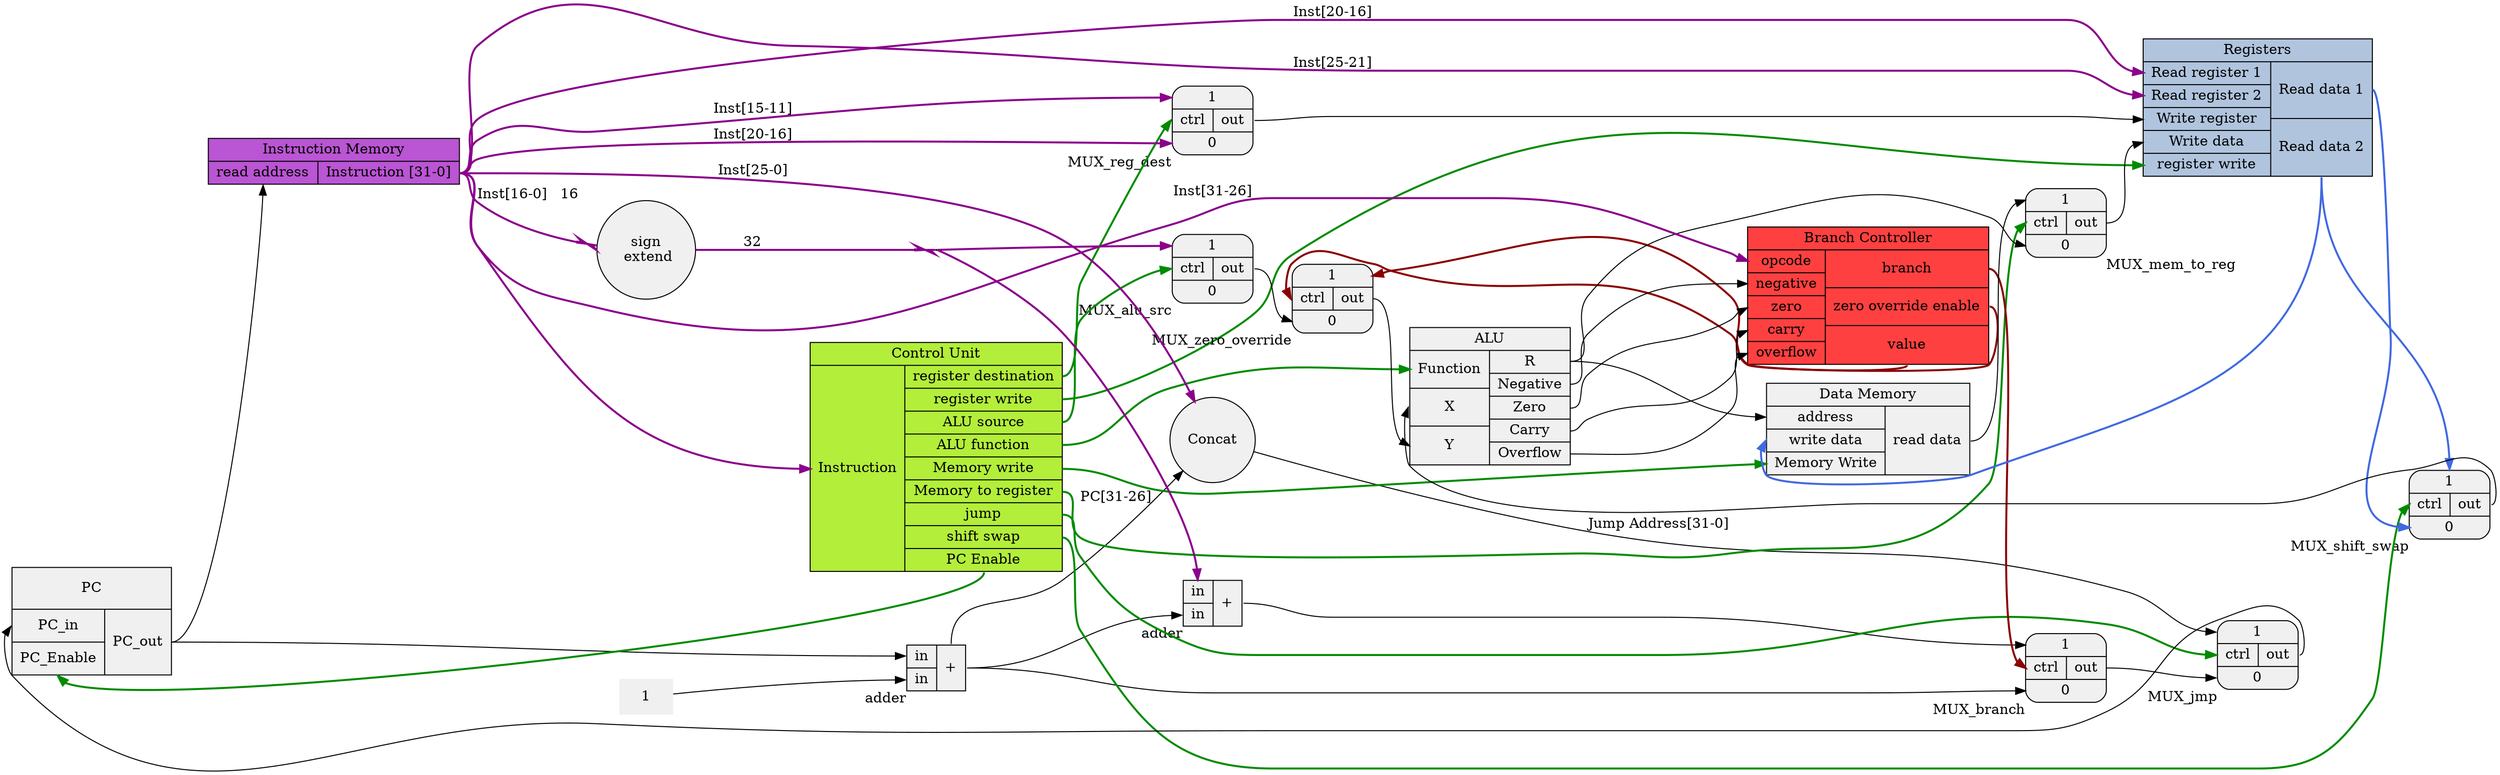 digraph graphname {
    graph [rankdir="LR" overlap="false" splines="true"]; //splines="ortho"
    node [shape=record style="filled" fillcolor="grey94"];


    // f0 always refer to the part of block/component/blob that has its name on it
    // except for muxes, which have their names floating around them as an external label
    "PC" [height="1.5" label="<f0> PC | {{<in> PC_in | <enable> PC_Enable }| <out> PC_out }"];

    "Add1" [xlabel="adder" label="{{<in1> in | <in2> in} | <out> +}}"]; //in1 should get rendered as the top one
    "constant_1" [label="1" shape="plaintext"];


    "Add2" [xlabel="adder" label="{{<in2> in | <in1> in} | <out> +}}"];
    "Concat" [shape="circle"];
    "Sign Extend" [ shape="circle" label="sign\n extend"];

    "Control Unit" [style="filled" fillcolor="olivedrab2" label="<f0> Control Unit | {{ <inst> Instruction} | {  <regdest> register destination | <regwrite> register write | <alusource> ALU source | <alufunc> ALU function | <memw> Memory write |<memtoreg> Memory to register |  <jump> jump | <shiftswap> shift swap | <pcenable> PC Enable }}"];

    "Branch Controller" [style="filled" fillcolor="brown1" label="<f0> Branch Controller | {{<opcode> opcode | <negative> negative | <zero> zero | <carry> carry | <overflow> overflow } | { <branch> branch | <zerooverride> zero override enable | <value> value }}"];

    "ALU" [label="<f0> ALU | {{<func> Function | <x> X | <y> Y} | {<r> R | <negative> Negative | <zero> Zero | <carry> Carry | <overflow> Overflow }}"];

    "Registers" [style="filled" fillcolor="lightsteelblue"  label="<f0> Registers | {{<readreg1> Read register 1 | <readreg2> Read register 2 | <wreg> Write register | <wdata> Write data | <regwrite> register write} | {<readdata1> Read data 1 | <readdata2> Read data 2}} "];

    "Instruction Memory" [style="filled" fillcolor="mediumorchid" label=" <f0>Instruction Memory | {<read address> read address | <inst> Instruction [31-0]}"];

    "Data Memory" [label=" <f0> Data Memory | {{ <address> address | <wdata> write data | <memwrite> Memory Write } | {<rdata> read data} }}"];

    // MUX layout:
    // 1 on top, 0 on bottom
    // control signal is middle-left
    // output is middle-right
    "Register Destination MUX" [shape="Mrecord" label="<1> 1 | { <control> ctrl | <out> out } | <0> 0" xlabel="MUX_reg_dest"];
    "ALU Source MUX" [shape="Mrecord" label="<1> 1 | { <control> ctrl | <out> out } | <0> 0" xlabel="MUX_alu_src"];
    "Branch MUX" [shape="Mrecord" label="<1> 1 | { <control> ctrl | <out> out } | <0> 0" xlabel="MUX_branch"];
    "Jump MUX" [shape="Mrecord" label="<1> 1 | { <control> ctrl | <out> out } | <0> 0" xlabel="MUX_jmp"];
    "Memory to Register MUX" [shape="Mrecord" label="<1> 1 | { <control> ctrl | <out> out } | <0> 0" xlabel="MUX_mem_to_reg"];
    "Zero Override MUX" [shape="Mrecord" label="<1> 1 | { <control> ctrl | <out> out } | <0> 0" xlabel="MUX_zero_override"]
    "Shift Swap MUX" [shape="Mrecord" label="<1> 1 | { <control> ctrl | <out> out } | <0> 0" xlabel="MUX_shift_swap"];


    // signals! erm I mean EDGES
    PC:out -> "Instruction Memory":"read address";
    PC:out -> "Add1":in1;
    constant_1 -> "Add1":in2;

    Add1:out -> Concat [label="PC[31-26]"];
    Add1:out -> Add2:in1;
    Add1:out -> "Branch MUX":0;

    Add2:out -> "Branch MUX":1;

    "Branch MUX":out -> "Jump MUX":0;
    "Jump MUX":out -> PC:in;
    "Register Destination MUX":out -> "Registers":"wreg";
    "ALU Source MUX":out -> "Zero Override MUX":0;
    "Zero Override MUX":out -> "ALU":y;
    "Memory to Register MUX":out -> "Registers":wdata;
    "Shift Swap MUX":out -> "ALU":x;



    "Instruction Memory":inst -> "Registers":"readreg2" [label="Inst[25-21]" style="bold" color="magenta4"];
    "Instruction Memory":inst -> "Registers":"readreg1" [label="Inst[20-16]" style="bold" color="magenta4"];
    "Instruction Memory":inst -> "Register Destination MUX":0 [label="Inst[20-16]" style="bold" color="magenta4"];
    "Instruction Memory":inst -> "Register Destination MUX":1 [label="Inst[15-11]" style="bold" color="magenta4"];
    "Instruction Memory":inst -> "Concat" [label="Inst[25-0]" style="bold" color="magenta4"];
    "Instruction Memory":inst -> "Control Unit":inst [ style="bold" color="magenta4"];
    "Instruction Memory":inst -> "Sign Extend" [label="Inst[16-0]   16" arrowhead="rcrowlvee" style="bold" color="magenta4"];
    "Instruction Memory":inst -> "Branch Controller":opcode [label="Inst[31-26]" style="bold" color="magenta4"];

    "Sign Extend" -> SignExtendHolder [label="32" arrowhead="rcrowlvee"  style="bold" color="magenta4"];
    // invisible node trick!
    "SignExtendHolder" [shape="circle" width="0.01" height="0.01" label=""];
    SignExtendHolder -> Add2:in2 [ style="bold" color="magenta4"];
    SignExtendHolder -> "ALU Source MUX":1 [ style="bold" color="magenta4"];

    "Registers":"readdata1" -> "Shift Swap MUX":0 [style="bold" color="royalblue"];
    "Registers":"readdata2" -> "Shift Swap MUX":1 [style="bold" color="royalblue"];
    "Registers":"readdata2" -> "Data Memory":"wdata" [style="bold" color="royalblue"]; 

    "ALU":r -> "Data Memory":"address";
    "ALU":r -> "Memory to Register MUX":0;
    "ALU":zero -> "Branch Controller":"zero";
    "ALU":negative -> "Branch Controller":"negative";
    "ALU":overflow -> "Branch Controller":overflow;
    "ALU":carry -> "Branch Controller":carry;

    "Data Memory":"rdata" -> "Memory to Register MUX":1;

    "Branch Controller":"zerooverride" -> "Zero Override MUX":control [style="bold" color="red4"];
    "Branch Controller":"value" -> "Zero Override MUX":1 [style="bold" color="red4"];
    "Branch Controller":"branch" -> "Branch MUX":control [style="bold"color="red4"];

    "Control Unit":alusource -> "ALU Source MUX":control [style="bold"color="green4"];
    "Control Unit":regwrite -> "Registers":regwrite [style="bold"color="green4"];
    "Control Unit":regdest -> "Register Destination MUX":control [style="bold"color="green4"];
    "Control Unit":jump -> "Jump MUX":control [style="bold"color="green4"];
    "Control Unit":memw -> "Data Memory":memwrite [style="bold"color="green4"];
    "Control Unit":memtoreg -> "Memory to Register MUX":control [style="bold"color="green4"];
    "Control Unit":alufunc -> "ALU":func [style="bold"color="green4"];
    "Control Unit":pcenable -> PC:enable [style="bold"color="green4"];
    "Control Unit":shiftswap -> "Shift Swap MUX":control [style="bold"color="green4"];

    "Concat" -> "Jump MUX":1 [label="Jump Address[31-0]" ];
 }